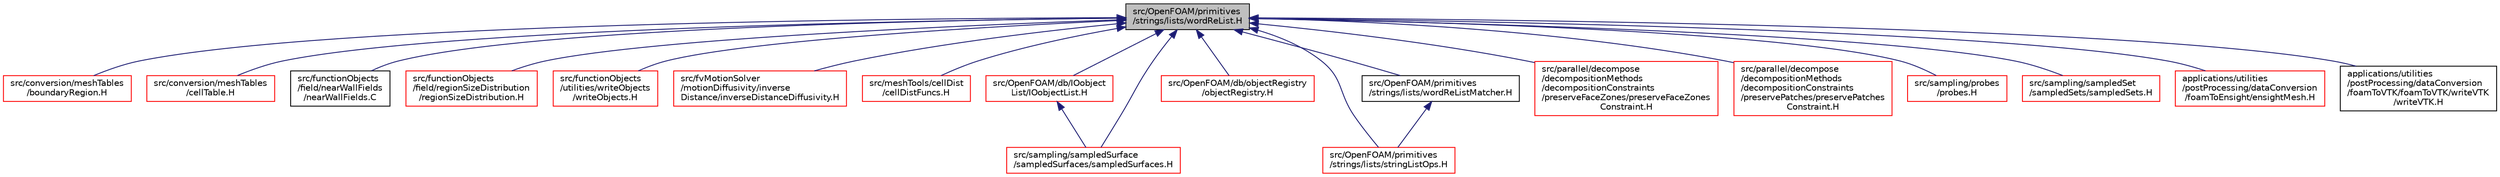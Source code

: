 digraph "src/OpenFOAM/primitives/strings/lists/wordReList.H"
{
  bgcolor="transparent";
  edge [fontname="Helvetica",fontsize="10",labelfontname="Helvetica",labelfontsize="10"];
  node [fontname="Helvetica",fontsize="10",shape=record];
  Node65 [label="src/OpenFOAM/primitives\l/strings/lists/wordReList.H",height=0.2,width=0.4,color="black", fillcolor="grey75", style="filled", fontcolor="black"];
  Node65 -> Node66 [dir="back",color="midnightblue",fontsize="10",style="solid",fontname="Helvetica"];
  Node66 [label="src/conversion/meshTables\l/boundaryRegion.H",height=0.2,width=0.4,color="red",URL="$a00209.html"];
  Node65 -> Node74 [dir="back",color="midnightblue",fontsize="10",style="solid",fontname="Helvetica"];
  Node74 [label="src/conversion/meshTables\l/cellTable.H",height=0.2,width=0.4,color="red",URL="$a00215.html"];
  Node65 -> Node82 [dir="back",color="midnightblue",fontsize="10",style="solid",fontname="Helvetica"];
  Node82 [label="src/functionObjects\l/field/nearWallFields\l/nearWallFields.C",height=0.2,width=0.4,color="black",URL="$a04730.html"];
  Node65 -> Node83 [dir="back",color="midnightblue",fontsize="10",style="solid",fontname="Helvetica"];
  Node83 [label="src/functionObjects\l/field/regionSizeDistribution\l/regionSizeDistribution.H",height=0.2,width=0.4,color="red",URL="$a04784.html"];
  Node65 -> Node86 [dir="back",color="midnightblue",fontsize="10",style="solid",fontname="Helvetica"];
  Node86 [label="src/functionObjects\l/utilities/writeObjects\l/writeObjects.H",height=0.2,width=0.4,color="red",URL="$a04994.html"];
  Node65 -> Node88 [dir="back",color="midnightblue",fontsize="10",style="solid",fontname="Helvetica"];
  Node88 [label="src/fvMotionSolver\l/motionDiffusivity/inverse\lDistance/inverseDistanceDiffusivity.H",height=0.2,width=0.4,color="red",URL="$a05117.html"];
  Node65 -> Node90 [dir="back",color="midnightblue",fontsize="10",style="solid",fontname="Helvetica"];
  Node90 [label="src/meshTools/cellDist\l/cellDistFuncs.H",height=0.2,width=0.4,color="red",URL="$a08117.html"];
  Node65 -> Node103 [dir="back",color="midnightblue",fontsize="10",style="solid",fontname="Helvetica"];
  Node103 [label="src/OpenFOAM/db/IOobject\lList/IOobjectList.H",height=0.2,width=0.4,color="red",URL="$a09731.html"];
  Node103 -> Node120 [dir="back",color="midnightblue",fontsize="10",style="solid",fontname="Helvetica"];
  Node120 [label="src/sampling/sampledSurface\l/sampledSurfaces/sampledSurfaces.H",height=0.2,width=0.4,color="red",URL="$a15146.html"];
  Node65 -> Node141 [dir="back",color="midnightblue",fontsize="10",style="solid",fontname="Helvetica"];
  Node141 [label="src/OpenFOAM/db/objectRegistry\l/objectRegistry.H",height=0.2,width=0.4,color="red",URL="$a09968.html"];
  Node65 -> Node3000 [dir="back",color="midnightblue",fontsize="10",style="solid",fontname="Helvetica"];
  Node3000 [label="src/OpenFOAM/primitives\l/strings/lists/stringListOps.H",height=0.2,width=0.4,color="red",URL="$a13469.html",tooltip="Operations on lists of strings. "];
  Node65 -> Node3004 [dir="back",color="midnightblue",fontsize="10",style="solid",fontname="Helvetica"];
  Node3004 [label="src/OpenFOAM/primitives\l/strings/lists/wordReListMatcher.H",height=0.2,width=0.4,color="black",URL="$a13481.html"];
  Node3004 -> Node3000 [dir="back",color="midnightblue",fontsize="10",style="solid",fontname="Helvetica"];
  Node65 -> Node3005 [dir="back",color="midnightblue",fontsize="10",style="solid",fontname="Helvetica"];
  Node3005 [label="src/parallel/decompose\l/decompositionMethods\l/decompositionConstraints\l/preserveFaceZones/preserveFaceZones\lConstraint.H",height=0.2,width=0.4,color="red",URL="$a13859.html"];
  Node65 -> Node3006 [dir="back",color="midnightblue",fontsize="10",style="solid",fontname="Helvetica"];
  Node3006 [label="src/parallel/decompose\l/decompositionMethods\l/decompositionConstraints\l/preservePatches/preservePatches\lConstraint.H",height=0.2,width=0.4,color="red",URL="$a13865.html"];
  Node65 -> Node1604 [dir="back",color="midnightblue",fontsize="10",style="solid",fontname="Helvetica"];
  Node1604 [label="src/sampling/probes\l/probes.H",height=0.2,width=0.4,color="red",URL="$a14954.html"];
  Node65 -> Node2408 [dir="back",color="midnightblue",fontsize="10",style="solid",fontname="Helvetica"];
  Node2408 [label="src/sampling/sampledSet\l/sampledSets/sampledSets.H",height=0.2,width=0.4,color="red",URL="$a15029.html"];
  Node65 -> Node120 [dir="back",color="midnightblue",fontsize="10",style="solid",fontname="Helvetica"];
  Node65 -> Node3007 [dir="back",color="midnightblue",fontsize="10",style="solid",fontname="Helvetica"];
  Node3007 [label="applications/utilities\l/postProcessing/dataConversion\l/foamToEnsight/ensightMesh.H",height=0.2,width=0.4,color="red",URL="$a19283.html"];
  Node65 -> Node3008 [dir="back",color="midnightblue",fontsize="10",style="solid",fontname="Helvetica"];
  Node3008 [label="applications/utilities\l/postProcessing/dataConversion\l/foamToVTK/foamToVTK/writeVTK\l/writeVTK.H",height=0.2,width=0.4,color="black",URL="$a19430.html"];
}
